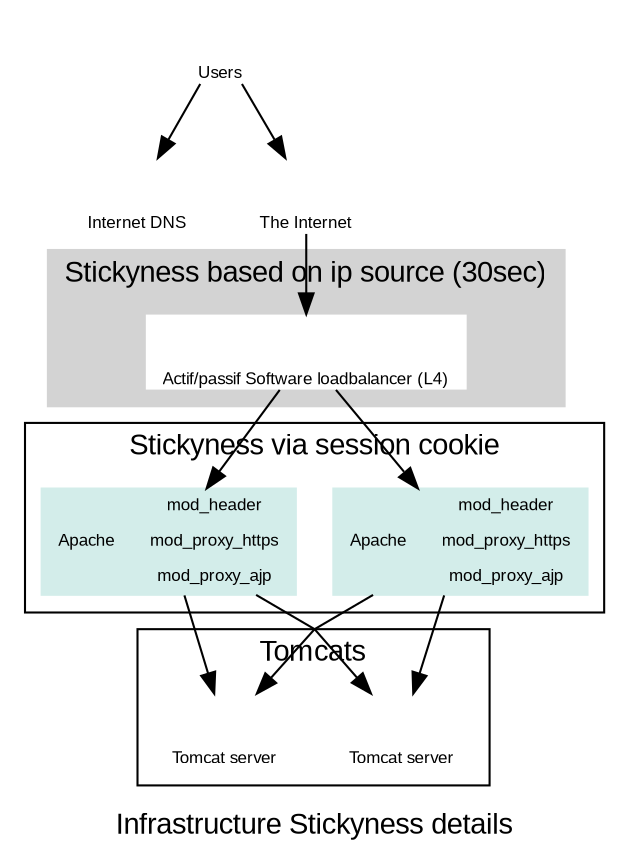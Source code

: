 digraph switches {
  // colours for the lines relate to the line speed
  // #00bbff is for gigabit
  // #ffbb00 is for 100Mbit
  // #bbff00 is for 10 Mbit
  
  label="Infrastructure Stickyness details";
  fontname="arial";
  
  node [
    shape=box, 
    fontname="arial",
    fontsize=8,
    style=filled,
    color="#d3edea"
  ];
  splines="compound"
  
  users_browser  [ label="Users" shape=none image="images/laptop.png" labelloc=b color="#ffffff" ];
  dns [ label="Internet DNS" shape=none image="images/dns.png" labelloc=b color="#ffffff" ];
  bxl_lb [ label="Actif/passif Software loadbalancer (L4)" shape=none image="images/servers.png" labelloc=b color="#ffffff" ];
subgraph cluster_3{ 
  bxl_apache1 [ label="Apache | { mod_header | mod_proxy_https |mod_proxy_ajp }" shape=record labelloc=r ];
  bxl_apache2 [ label="Apache | { mod_header | mod_proxy_https |mod_proxy_ajp }" shape=record labelloc=r ];
  label = "Stickyness via session cookie";
  }
  bxl_tomcat1 [ label="Tomcat server" shape=none image="images/servers.png" labelloc=b color="#ffffff" ];
  bxl_tomcat2 [ label="Tomcat server" shape=none image="images/servers.png" labelloc=b color="#ffffff" ];

//  sec_lb [ label="Actif/passif Software loadbalancer (L4)" shape=none image="images/servers.png" labelloc=b color="#ffffff" ];
//  sec_apache1 [ label="Apache ReverseProxy (LB L7)" shape=none image="images/servers.png" labelloc=b color="#ffffff" ];
//  sec_apache2 [ label="Apache ReverseProxy (LB L7)" shape=none image="images/servers.png" labelloc=b color="#ffffff" ];
//  
//  sec_tomcat1 [ label="Tomcat server" shape=none image="images/servers.png" labelloc=b color="#ffffff" ];
//  sec_tomcat2 [ label="Tomcat server" shape=none image="images/servers.png" labelloc=b color="#ffffff" ];

 

  cloud [ label="The Internet" shape=none, image="images/cloud.png" labelloc=b color="#ffffff"]
  users_browser -> cloud; 
  users_browser -> dns;
  cloud -> bxl_lb;
//  cloud -- sec_lb;
  subgraph cluster_0 {
		style=filled;
		color=lightgrey;
		node [style=filled,color=white];
		bxl_lb -> bxl_apache1 ;
		bxl_lb -> bxl_apache2 ;
		label = "Stickyness based on ip source (30sec)";
	}
  subgraph cluster_1{
 //ACTIVE ROUTE 
  		bxl_apache1 -> bxl_tomcat1 ;
  		bxl_apache2 -> bxl_tomcat1 ;
  		bxl_apache1 -> bxl_tomcat2 ;
  		bxl_apache2 -> bxl_tomcat2 ;
		label = "Tomcats";
	}
}

